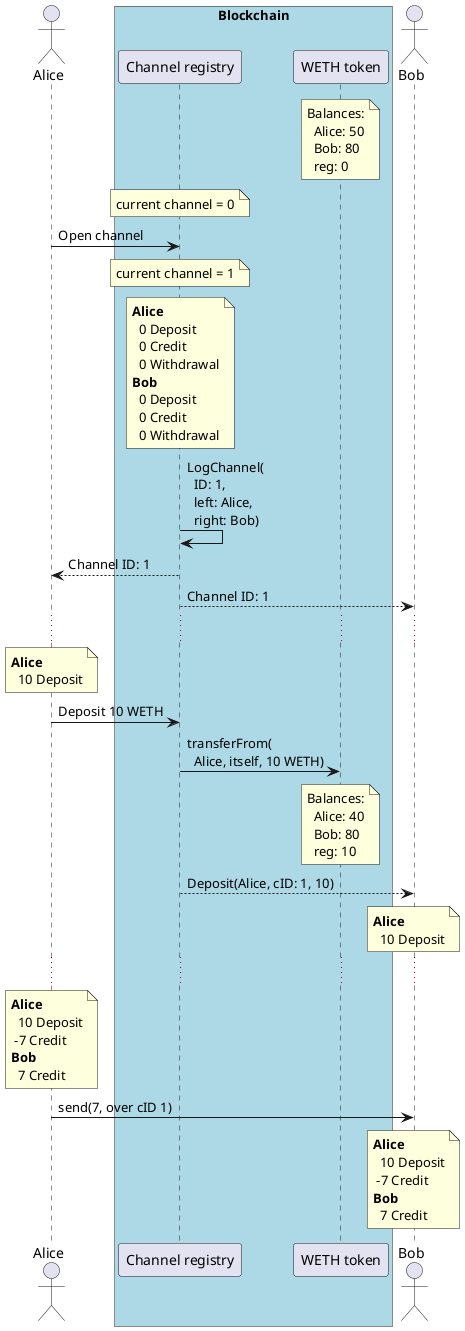 @startuml
actor Alice as A

box "Blockchain" #lightblue
    participant "Channel registry" as reg
    participant "WETH token" as weth
end box

actor Bob as B

note over weth: Balances:\n  Alice: 50\n  Bob: 80\n  reg: 0
note over reg: current channel = 0
A -> reg: Open channel
note over reg: current channel = 1
note over reg: **Alice**\n  0 Deposit\n  0 Credit\n  0 Withdrawal\n**Bob**\n  0 Deposit\n  0 Credit\n  0 Withdrawal
reg -> reg: LogChannel(\n  ID: 1,\n  left: Alice,\n  right: Bob)
reg --> A: Channel ID: 1
reg --> B: Channel ID: 1
...
note over A: **Alice**\n  10 Deposit
A -> reg: Deposit 10 WETH
reg -> weth: transferFrom(\n  Alice, itself, 10 WETH)
note over weth: Balances:\n  Alice: 40\n  Bob: 80\n  reg: 10
reg --> B: Deposit(Alice, cID: 1, 10)
note over B: **Alice**\n  10 Deposit
...
note over A: **Alice**\n  10 Deposit\n -7 Credit\n**Bob**\n  7 Credit
A -> B: send(7, over cID 1)
note over B: **Alice**\n  10 Deposit\n -7 Credit\n**Bob**\n  7 Credit

@enduml
